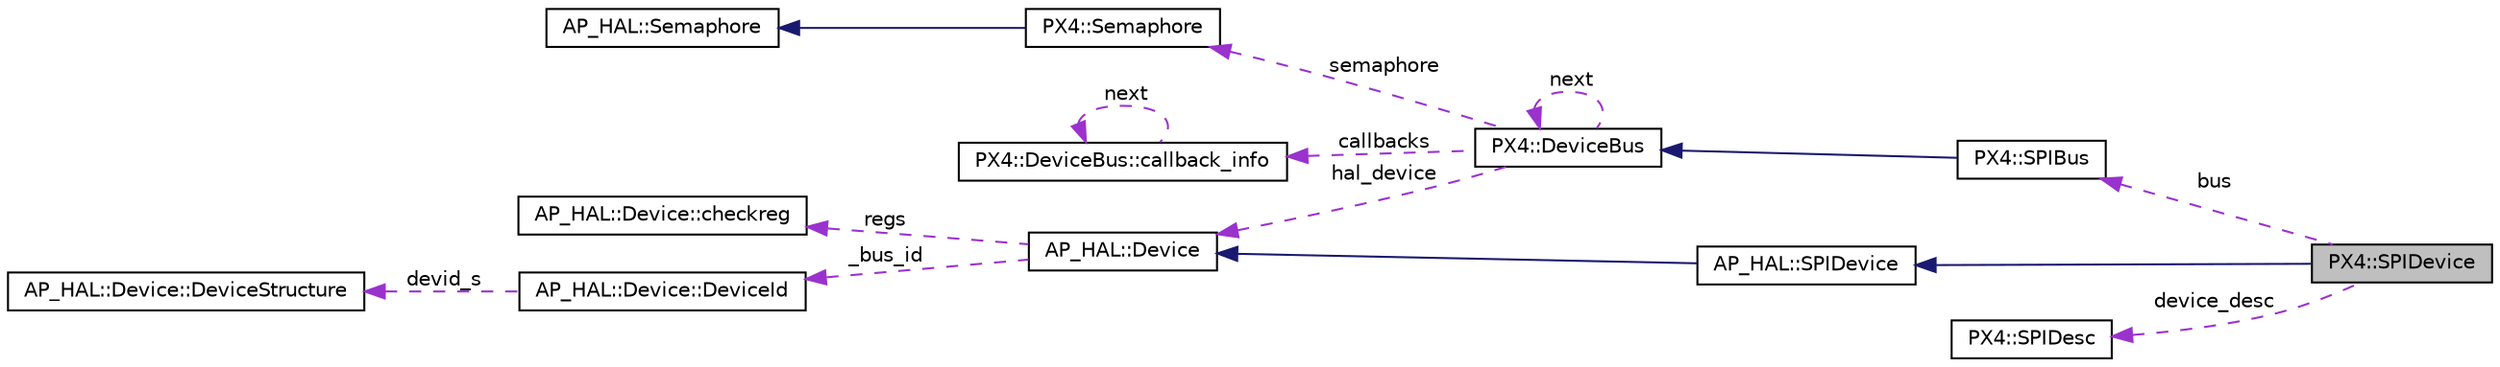 digraph "PX4::SPIDevice"
{
 // INTERACTIVE_SVG=YES
  edge [fontname="Helvetica",fontsize="10",labelfontname="Helvetica",labelfontsize="10"];
  node [fontname="Helvetica",fontsize="10",shape=record];
  rankdir="LR";
  Node1 [label="PX4::SPIDevice",height=0.2,width=0.4,color="black", fillcolor="grey75", style="filled", fontcolor="black"];
  Node2 -> Node1 [dir="back",color="midnightblue",fontsize="10",style="solid",fontname="Helvetica"];
  Node2 [label="AP_HAL::SPIDevice",height=0.2,width=0.4,color="black", fillcolor="white", style="filled",URL="$classAP__HAL_1_1SPIDevice.html"];
  Node3 -> Node2 [dir="back",color="midnightblue",fontsize="10",style="solid",fontname="Helvetica"];
  Node3 [label="AP_HAL::Device",height=0.2,width=0.4,color="black", fillcolor="white", style="filled",URL="$classAP__HAL_1_1Device.html"];
  Node4 -> Node3 [dir="back",color="darkorchid3",fontsize="10",style="dashed",label=" regs" ,fontname="Helvetica"];
  Node4 [label="AP_HAL::Device::checkreg",height=0.2,width=0.4,color="black", fillcolor="white", style="filled",URL="$structAP__HAL_1_1Device_1_1checkreg.html"];
  Node5 -> Node3 [dir="back",color="darkorchid3",fontsize="10",style="dashed",label=" _bus_id" ,fontname="Helvetica"];
  Node5 [label="AP_HAL::Device::DeviceId",height=0.2,width=0.4,color="black", fillcolor="white", style="filled",URL="$unionAP__HAL_1_1Device_1_1DeviceId.html"];
  Node6 -> Node5 [dir="back",color="darkorchid3",fontsize="10",style="dashed",label=" devid_s" ,fontname="Helvetica"];
  Node6 [label="AP_HAL::Device::DeviceStructure",height=0.2,width=0.4,color="black", fillcolor="white", style="filled",URL="$structAP__HAL_1_1Device_1_1DeviceStructure.html"];
  Node7 -> Node1 [dir="back",color="darkorchid3",fontsize="10",style="dashed",label=" device_desc" ,fontname="Helvetica"];
  Node7 [label="PX4::SPIDesc",height=0.2,width=0.4,color="black", fillcolor="white", style="filled",URL="$structPX4_1_1SPIDesc.html"];
  Node8 -> Node1 [dir="back",color="darkorchid3",fontsize="10",style="dashed",label=" bus" ,fontname="Helvetica"];
  Node8 [label="PX4::SPIBus",height=0.2,width=0.4,color="black", fillcolor="white", style="filled",URL="$classPX4_1_1SPIBus.html"];
  Node9 -> Node8 [dir="back",color="midnightblue",fontsize="10",style="solid",fontname="Helvetica"];
  Node9 [label="PX4::DeviceBus",height=0.2,width=0.4,color="black", fillcolor="white", style="filled",URL="$classPX4_1_1DeviceBus.html"];
  Node9 -> Node9 [dir="back",color="darkorchid3",fontsize="10",style="dashed",label=" next" ,fontname="Helvetica"];
  Node10 -> Node9 [dir="back",color="darkorchid3",fontsize="10",style="dashed",label=" semaphore" ,fontname="Helvetica"];
  Node10 [label="PX4::Semaphore",height=0.2,width=0.4,color="black", fillcolor="white", style="filled",URL="$classPX4_1_1Semaphore.html"];
  Node11 -> Node10 [dir="back",color="midnightblue",fontsize="10",style="solid",fontname="Helvetica"];
  Node11 [label="AP_HAL::Semaphore",height=0.2,width=0.4,color="black", fillcolor="white", style="filled",URL="$classAP__HAL_1_1Semaphore.html"];
  Node3 -> Node9 [dir="back",color="darkorchid3",fontsize="10",style="dashed",label=" hal_device" ,fontname="Helvetica"];
  Node12 -> Node9 [dir="back",color="darkorchid3",fontsize="10",style="dashed",label=" callbacks" ,fontname="Helvetica"];
  Node12 [label="PX4::DeviceBus::callback_info",height=0.2,width=0.4,color="black", fillcolor="white", style="filled",URL="$structPX4_1_1DeviceBus_1_1callback__info.html"];
  Node12 -> Node12 [dir="back",color="darkorchid3",fontsize="10",style="dashed",label=" next" ,fontname="Helvetica"];
}
